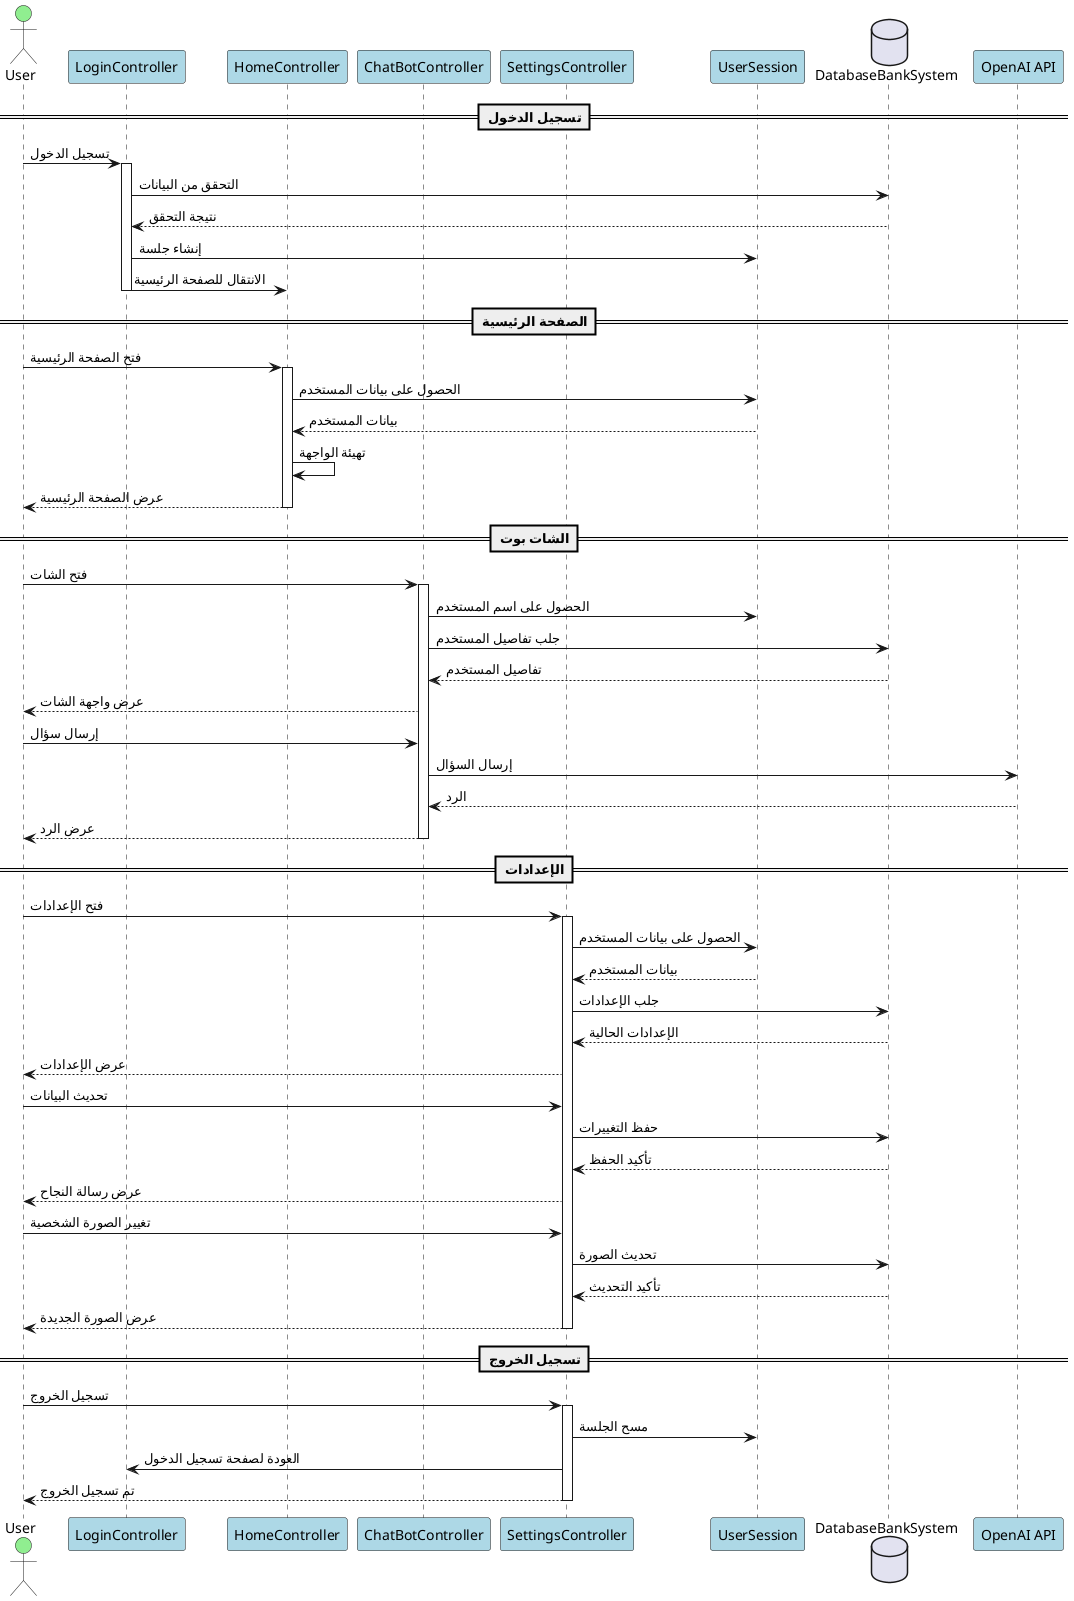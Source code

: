 @startuml Bank System Core Operations

skinparam sequence {
    ParticipantBackgroundColor LightBlue
    ActorBackgroundColor LightGreen
    DatabaseBackgroundColor LightYellow
}

actor User
participant "LoginController" as LC
participant "HomeController" as HC
participant "ChatBotController" as CBC
participant "SettingsController" as SC
participant "UserSession" as US
database "DatabaseBankSystem" as DB

== تسجيل الدخول ==
User -> LC: تسجيل الدخول
activate LC
LC -> DB: التحقق من البيانات
DB --> LC: نتيجة التحقق
LC -> US: إنشاء جلسة
LC -> HC: الانتقال للصفحة الرئيسية
deactivate LC

== الصفحة الرئيسية ==
User -> HC: فتح الصفحة الرئيسية
activate HC
HC -> US: الحصول على بيانات المستخدم
US --> HC: بيانات المستخدم
HC -> HC: تهيئة الواجهة
HC --> User: عرض الصفحة الرئيسية
deactivate HC

== الشات بوت ==
User -> CBC: فتح الشات
activate CBC
CBC -> US: الحصول على اسم المستخدم
CBC -> DB: جلب تفاصيل المستخدم
DB --> CBC: تفاصيل المستخدم
CBC --> User: عرض واجهة الشات

User -> CBC: إرسال سؤال
CBC -> "OpenAI API": إرسال السؤال
"OpenAI API" --> CBC: الرد
CBC --> User: عرض الرد
deactivate CBC

== الإعدادات ==
User -> SC: فتح الإعدادات
activate SC
SC -> US: الحصول على بيانات المستخدم
US --> SC: بيانات المستخدم
SC -> DB: جلب الإعدادات
DB --> SC: الإعدادات الحالية
SC --> User: عرض الإعدادات

User -> SC: تحديث البيانات
SC -> DB: حفظ التغييرات
DB --> SC: تأكيد الحفظ
SC --> User: عرض رسالة النجاح

User -> SC: تغيير الصورة الشخصية
SC -> DB: تحديث الصورة
DB --> SC: تأكيد التحديث
SC --> User: عرض الصورة الجديدة
deactivate SC

== تسجيل الخروج ==
User -> SC: تسجيل الخروج
activate SC
SC -> US: مسح الجلسة
SC -> LC: العودة لصفحة تسجيل الدخول
SC --> User: تم تسجيل الخروج
deactivate SC

@enduml 